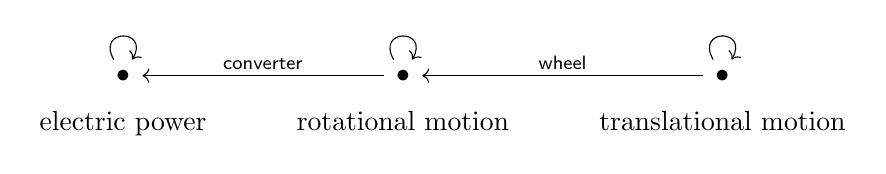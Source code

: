 \begin{tikzcd}
    \bullet \arrow[out=120,in=60,loop,looseness=5] & \bullet \arrow[l,"\mathsf{converter}",swap]\arrow[out=120,in=60,loop,looseness=5]& \bullet \arrow[l,"\mathsf{wheel}",swap] \arrow[out=120,in=60,loop,looseness=5]\\[-15pt]
    \text{electric power}&\text{rotational motion}&\text{translational motion}
\end{tikzcd}